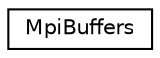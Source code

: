 digraph "Graphical Class Hierarchy"
{
 // INTERACTIVE_SVG=YES
  edge [fontname="Helvetica",fontsize="10",labelfontname="Helvetica",labelfontsize="10"];
  node [fontname="Helvetica",fontsize="10",shape=record];
  rankdir="LR";
  Node0 [label="MpiBuffers",height=0.2,width=0.4,color="black", fillcolor="white", style="filled",URL="$classMpiBuffers.html",tooltip="MPI buffers, containing information/patterns how to perform the communication for each partition..."];
}
